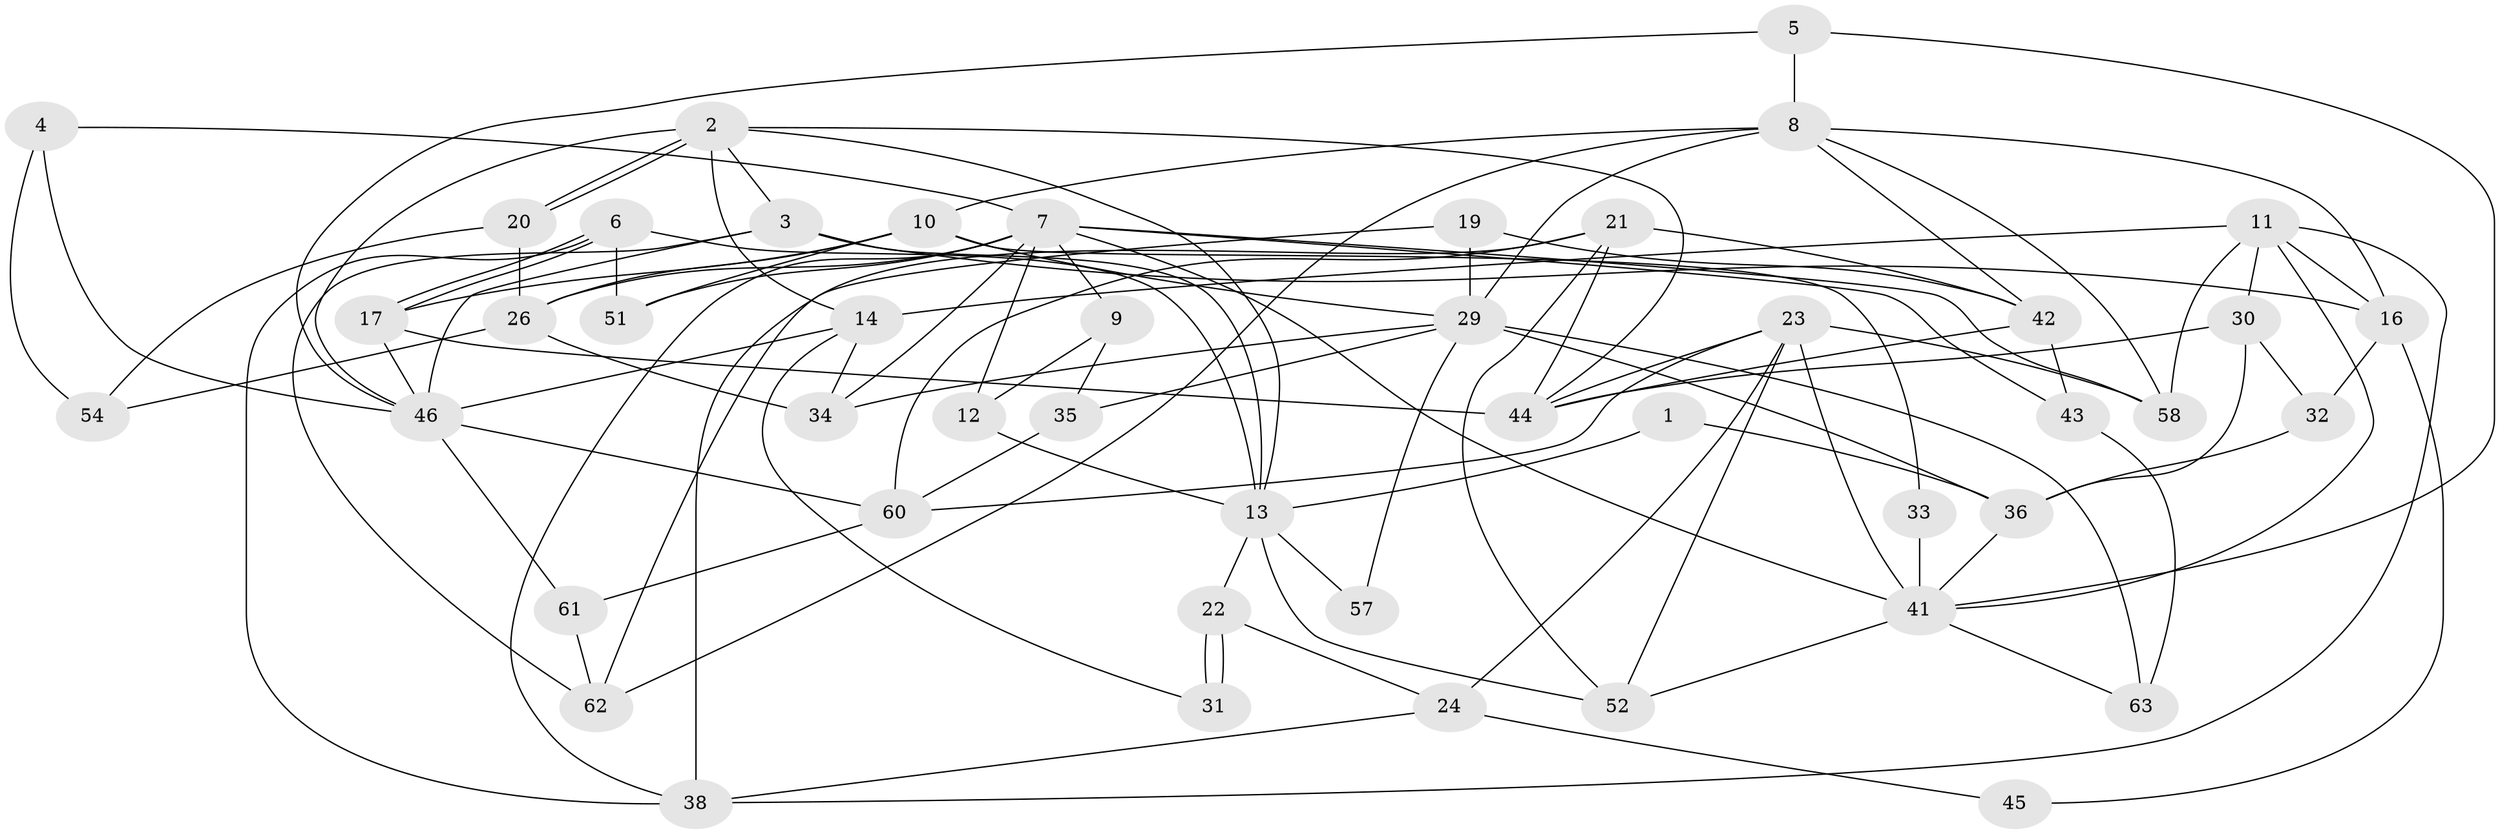 // Generated by graph-tools (version 1.1) at 2025/52/02/27/25 19:52:05]
// undirected, 47 vertices, 107 edges
graph export_dot {
graph [start="1"]
  node [color=gray90,style=filled];
  1;
  2 [super="+28"];
  3 [super="+18"];
  4 [super="+25"];
  5;
  6 [super="+67"];
  7 [super="+66"];
  8 [super="+64"];
  9;
  10 [super="+39"];
  11 [super="+37"];
  12;
  13 [super="+15"];
  14 [super="+40"];
  16;
  17;
  19;
  20;
  21 [super="+53"];
  22;
  23 [super="+47"];
  24 [super="+27"];
  26;
  29 [super="+49"];
  30 [super="+68"];
  31;
  32 [super="+48"];
  33;
  34 [super="+56"];
  35;
  36;
  38 [super="+50"];
  41 [super="+55"];
  42;
  43;
  44 [super="+59"];
  45;
  46 [super="+65"];
  51;
  52;
  54;
  57;
  58;
  60;
  61;
  62;
  63;
  1 -- 36;
  1 -- 13;
  2 -- 20;
  2 -- 20;
  2 -- 13;
  2 -- 44;
  2 -- 46;
  2 -- 3;
  2 -- 14;
  3 -- 16;
  3 -- 13;
  3 -- 46;
  3 -- 62;
  4 -- 46;
  4 -- 54;
  4 -- 7;
  5 -- 8;
  5 -- 41;
  5 -- 46;
  6 -- 17;
  6 -- 17;
  6 -- 13;
  6 -- 38;
  6 -- 51;
  7 -- 43;
  7 -- 9;
  7 -- 26;
  7 -- 51;
  7 -- 58 [weight=2];
  7 -- 12;
  7 -- 41;
  7 -- 38;
  7 -- 34;
  8 -- 10;
  8 -- 62;
  8 -- 16;
  8 -- 29;
  8 -- 42;
  8 -- 58;
  9 -- 35;
  9 -- 12;
  10 -- 29;
  10 -- 17;
  10 -- 33;
  10 -- 26;
  10 -- 51;
  11 -- 58;
  11 -- 16;
  11 -- 30;
  11 -- 38;
  11 -- 41;
  11 -- 14;
  12 -- 13;
  13 -- 52;
  13 -- 22;
  13 -- 57;
  14 -- 46;
  14 -- 34;
  14 -- 31;
  16 -- 32 [weight=2];
  16 -- 45;
  17 -- 44;
  17 -- 46;
  19 -- 29;
  19 -- 42;
  19 -- 38;
  20 -- 26;
  20 -- 54;
  21 -- 42;
  21 -- 62;
  21 -- 44;
  21 -- 52;
  21 -- 60;
  22 -- 31;
  22 -- 31;
  22 -- 24;
  23 -- 24;
  23 -- 52;
  23 -- 58;
  23 -- 44;
  23 -- 60;
  23 -- 41 [weight=2];
  24 -- 38;
  24 -- 45;
  26 -- 34;
  26 -- 54;
  29 -- 36;
  29 -- 63 [weight=2];
  29 -- 35;
  29 -- 57;
  29 -- 34;
  30 -- 36;
  30 -- 44;
  30 -- 32;
  32 -- 36;
  33 -- 41;
  35 -- 60;
  36 -- 41;
  41 -- 63;
  41 -- 52;
  42 -- 43;
  42 -- 44;
  43 -- 63;
  46 -- 61;
  46 -- 60;
  60 -- 61;
  61 -- 62;
}
